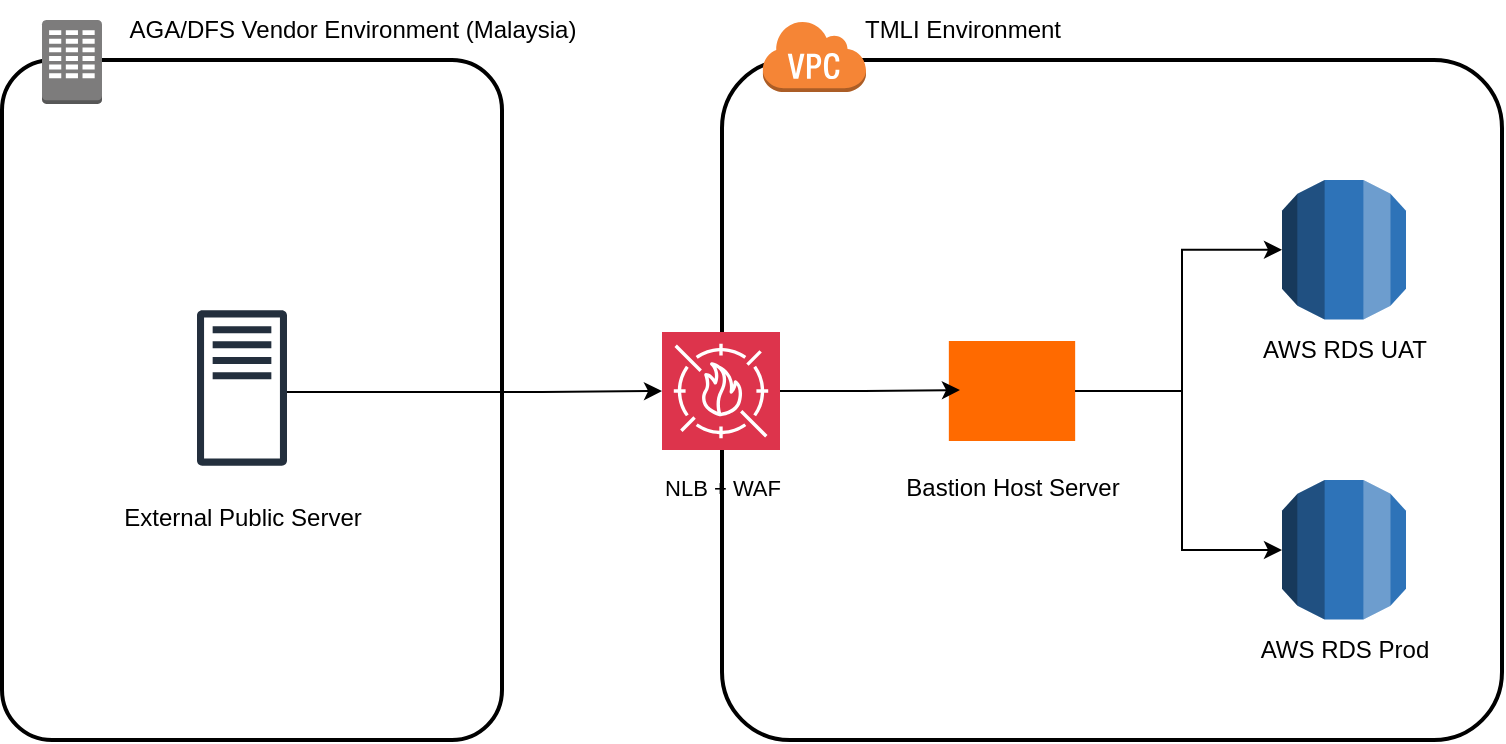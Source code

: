 <mxfile version="28.0.7">
  <diagram name="Page-1" id="5kZRFZE-ZPsKv_8Gr65R">
    <mxGraphModel dx="1233" dy="654" grid="1" gridSize="10" guides="1" tooltips="1" connect="1" arrows="1" fold="1" page="1" pageScale="1" pageWidth="850" pageHeight="1100" math="0" shadow="0">
      <root>
        <mxCell id="0" />
        <mxCell id="1" parent="0" />
        <mxCell id="paAZpw1mSlMERvi2zi1C-50" style="edgeStyle=orthogonalEdgeStyle;rounded=0;orthogonalLoop=1;jettySize=auto;html=1;entryX=0;entryY=0.5;entryDx=0;entryDy=0;entryPerimeter=0;" edge="1" parent="1" source="paAZpw1mSlMERvi2zi1C-18" target="paAZpw1mSlMERvi2zi1C-6">
          <mxGeometry relative="1" as="geometry">
            <mxPoint x="350" y="285.5" as="targetPoint" />
            <Array as="points">
              <mxPoint x="320" y="286" />
              <mxPoint x="320" y="286" />
            </Array>
          </mxGeometry>
        </mxCell>
        <mxCell id="8da-QUiCPAsXcpiTib8v-3" value="AGA/DFS Vendor Environment (Malaysia)" style="text;html=1;align=center;verticalAlign=middle;resizable=0;points=[];autosize=1;strokeColor=none;fillColor=none;" parent="1" vertex="1">
          <mxGeometry x="100" y="90" width="250" height="30" as="geometry" />
        </mxCell>
        <mxCell id="paAZpw1mSlMERvi2zi1C-28" value="" style="rounded=1;arcSize=10;dashed=0;fillColor=none;gradientColor=none;strokeWidth=2;" vertex="1" parent="1">
          <mxGeometry x="410" y="120" width="390" height="340" as="geometry" />
        </mxCell>
        <mxCell id="paAZpw1mSlMERvi2zi1C-10" value="" style="group" vertex="1" connectable="0" parent="1">
          <mxGeometry x="666" y="180" width="110" height="100" as="geometry" />
        </mxCell>
        <mxCell id="paAZpw1mSlMERvi2zi1C-7" value="" style="outlineConnect=0;dashed=0;verticalLabelPosition=bottom;verticalAlign=top;align=center;html=1;shape=mxgraph.aws3.rds;fillColor=#2E73B8;gradientColor=none;" vertex="1" parent="paAZpw1mSlMERvi2zi1C-10">
          <mxGeometry x="24" width="62" height="69.75" as="geometry" />
        </mxCell>
        <mxCell id="paAZpw1mSlMERvi2zi1C-8" value="AWS RDS UAT" style="text;html=1;align=center;verticalAlign=middle;resizable=0;points=[];autosize=1;strokeColor=none;fillColor=none;" vertex="1" parent="paAZpw1mSlMERvi2zi1C-10">
          <mxGeometry y="70" width="110" height="30" as="geometry" />
        </mxCell>
        <mxCell id="paAZpw1mSlMERvi2zi1C-11" value="" style="group" vertex="1" connectable="0" parent="1">
          <mxGeometry x="666" y="330" width="110" height="100" as="geometry" />
        </mxCell>
        <mxCell id="paAZpw1mSlMERvi2zi1C-12" value="" style="outlineConnect=0;dashed=0;verticalLabelPosition=bottom;verticalAlign=top;align=center;html=1;shape=mxgraph.aws3.rds;fillColor=#2E73B8;gradientColor=none;" vertex="1" parent="paAZpw1mSlMERvi2zi1C-11">
          <mxGeometry x="24" width="62" height="69.75" as="geometry" />
        </mxCell>
        <mxCell id="paAZpw1mSlMERvi2zi1C-13" value="AWS RDS Prod" style="text;html=1;align=center;verticalAlign=middle;resizable=0;points=[];autosize=1;strokeColor=none;fillColor=none;" vertex="1" parent="paAZpw1mSlMERvi2zi1C-11">
          <mxGeometry y="70" width="110" height="30" as="geometry" />
        </mxCell>
        <mxCell id="paAZpw1mSlMERvi2zi1C-17" value="" style="group" vertex="1" connectable="0" parent="1">
          <mxGeometry x="490" y="260.5" width="130" height="88" as="geometry" />
        </mxCell>
        <mxCell id="paAZpw1mSlMERvi2zi1C-14" value="" style="points=[];aspect=fixed;html=1;align=center;shadow=0;dashed=0;fillColor=#FF6A00;strokeColor=none;shape=mxgraph.alibaba_cloud.bastionhost;" vertex="1" parent="paAZpw1mSlMERvi2zi1C-17">
          <mxGeometry x="33.42" width="63.16" height="50" as="geometry" />
        </mxCell>
        <mxCell id="paAZpw1mSlMERvi2zi1C-15" value="Bastion Host Server" style="text;html=1;align=center;verticalAlign=middle;resizable=0;points=[];autosize=1;strokeColor=none;fillColor=none;" vertex="1" parent="paAZpw1mSlMERvi2zi1C-17">
          <mxGeometry y="58" width="130" height="30" as="geometry" />
        </mxCell>
        <mxCell id="paAZpw1mSlMERvi2zi1C-29" value="" style="dashed=0;html=1;shape=mxgraph.aws3.virtual_private_cloud;fillColor=#F58536;gradientColor=none;dashed=0;" vertex="1" parent="1">
          <mxGeometry x="430" y="100" width="52" height="36" as="geometry" />
        </mxCell>
        <mxCell id="paAZpw1mSlMERvi2zi1C-6" value="" style="sketch=0;points=[[0,0,0],[0.25,0,0],[0.5,0,0],[0.75,0,0],[1,0,0],[0,1,0],[0.25,1,0],[0.5,1,0],[0.75,1,0],[1,1,0],[0,0.25,0],[0,0.5,0],[0,0.75,0],[1,0.25,0],[1,0.5,0],[1,0.75,0]];outlineConnect=0;fontColor=#232F3E;fillColor=#DD344C;strokeColor=#ffffff;dashed=0;verticalLabelPosition=bottom;verticalAlign=top;align=center;html=1;fontSize=12;fontStyle=0;aspect=fixed;shape=mxgraph.aws4.resourceIcon;resIcon=mxgraph.aws4.waf;" vertex="1" parent="1">
          <mxGeometry x="380" y="256" width="59" height="59" as="geometry" />
        </mxCell>
        <mxCell id="paAZpw1mSlMERvi2zi1C-47" value="" style="edgeStyle=orthogonalEdgeStyle;rounded=0;orthogonalLoop=1;jettySize=auto;html=1;entryX=0;entryY=0.5;entryDx=0;entryDy=0;entryPerimeter=0;" edge="1" parent="1" source="paAZpw1mSlMERvi2zi1C-14" target="paAZpw1mSlMERvi2zi1C-7">
          <mxGeometry relative="1" as="geometry">
            <Array as="points">
              <mxPoint x="640" y="286" />
              <mxPoint x="640" y="215" />
            </Array>
          </mxGeometry>
        </mxCell>
        <mxCell id="paAZpw1mSlMERvi2zi1C-48" style="edgeStyle=orthogonalEdgeStyle;rounded=0;orthogonalLoop=1;jettySize=auto;html=1;" edge="1" parent="1" source="paAZpw1mSlMERvi2zi1C-14" target="paAZpw1mSlMERvi2zi1C-12">
          <mxGeometry relative="1" as="geometry">
            <Array as="points">
              <mxPoint x="640" y="286" />
              <mxPoint x="640" y="365" />
            </Array>
          </mxGeometry>
        </mxCell>
        <mxCell id="paAZpw1mSlMERvi2zi1C-49" style="edgeStyle=orthogonalEdgeStyle;rounded=0;orthogonalLoop=1;jettySize=auto;html=1;exitX=1;exitY=0.5;exitDx=0;exitDy=0;exitPerimeter=0;entryX=0.088;entryY=0.49;entryDx=0;entryDy=0;entryPerimeter=0;" edge="1" parent="1" source="paAZpw1mSlMERvi2zi1C-6" target="paAZpw1mSlMERvi2zi1C-14">
          <mxGeometry relative="1" as="geometry" />
        </mxCell>
        <mxCell id="paAZpw1mSlMERvi2zi1C-30" value="" style="rounded=1;arcSize=10;dashed=0;fillColor=none;gradientColor=none;strokeWidth=2;" vertex="1" parent="1">
          <mxGeometry x="50" y="120" width="250" height="340" as="geometry" />
        </mxCell>
        <mxCell id="paAZpw1mSlMERvi2zi1C-20" value="" style="group" vertex="1" connectable="0" parent="1">
          <mxGeometry x="100" y="245" width="140" height="119" as="geometry" />
        </mxCell>
        <mxCell id="paAZpw1mSlMERvi2zi1C-18" value="" style="sketch=0;outlineConnect=0;fontColor=#232F3E;gradientColor=none;fillColor=#232F3D;strokeColor=none;dashed=0;verticalLabelPosition=bottom;verticalAlign=top;align=center;html=1;fontSize=12;fontStyle=0;aspect=fixed;pointerEvents=1;shape=mxgraph.aws4.traditional_server;" vertex="1" parent="paAZpw1mSlMERvi2zi1C-20">
          <mxGeometry x="47.5" width="45" height="78" as="geometry" />
        </mxCell>
        <mxCell id="paAZpw1mSlMERvi2zi1C-19" value="External Public Server" style="text;html=1;align=center;verticalAlign=middle;resizable=0;points=[];autosize=1;strokeColor=none;fillColor=none;" vertex="1" parent="paAZpw1mSlMERvi2zi1C-20">
          <mxGeometry y="89" width="140" height="30" as="geometry" />
        </mxCell>
        <mxCell id="paAZpw1mSlMERvi2zi1C-31" value="" style="dashed=0;html=1;shape=mxgraph.aws3.corporate_data_center;fillColor=#7D7C7C;gradientColor=none;dashed=0;" vertex="1" parent="1">
          <mxGeometry x="70" y="100" width="30" height="42" as="geometry" />
        </mxCell>
        <mxCell id="paAZpw1mSlMERvi2zi1C-51" value="&lt;font style=&quot;font-size: 11px;&quot;&gt;NLB + WAF&lt;/font&gt;" style="text;html=1;align=center;verticalAlign=middle;resizable=0;points=[];autosize=1;strokeColor=none;fillColor=none;" vertex="1" parent="1">
          <mxGeometry x="369.5" y="318.5" width="80" height="30" as="geometry" />
        </mxCell>
        <mxCell id="paAZpw1mSlMERvi2zi1C-52" value="TMLI Environment" style="text;html=1;align=center;verticalAlign=middle;resizable=0;points=[];autosize=1;strokeColor=none;fillColor=none;" vertex="1" parent="1">
          <mxGeometry x="470" y="90" width="120" height="30" as="geometry" />
        </mxCell>
      </root>
    </mxGraphModel>
  </diagram>
</mxfile>
